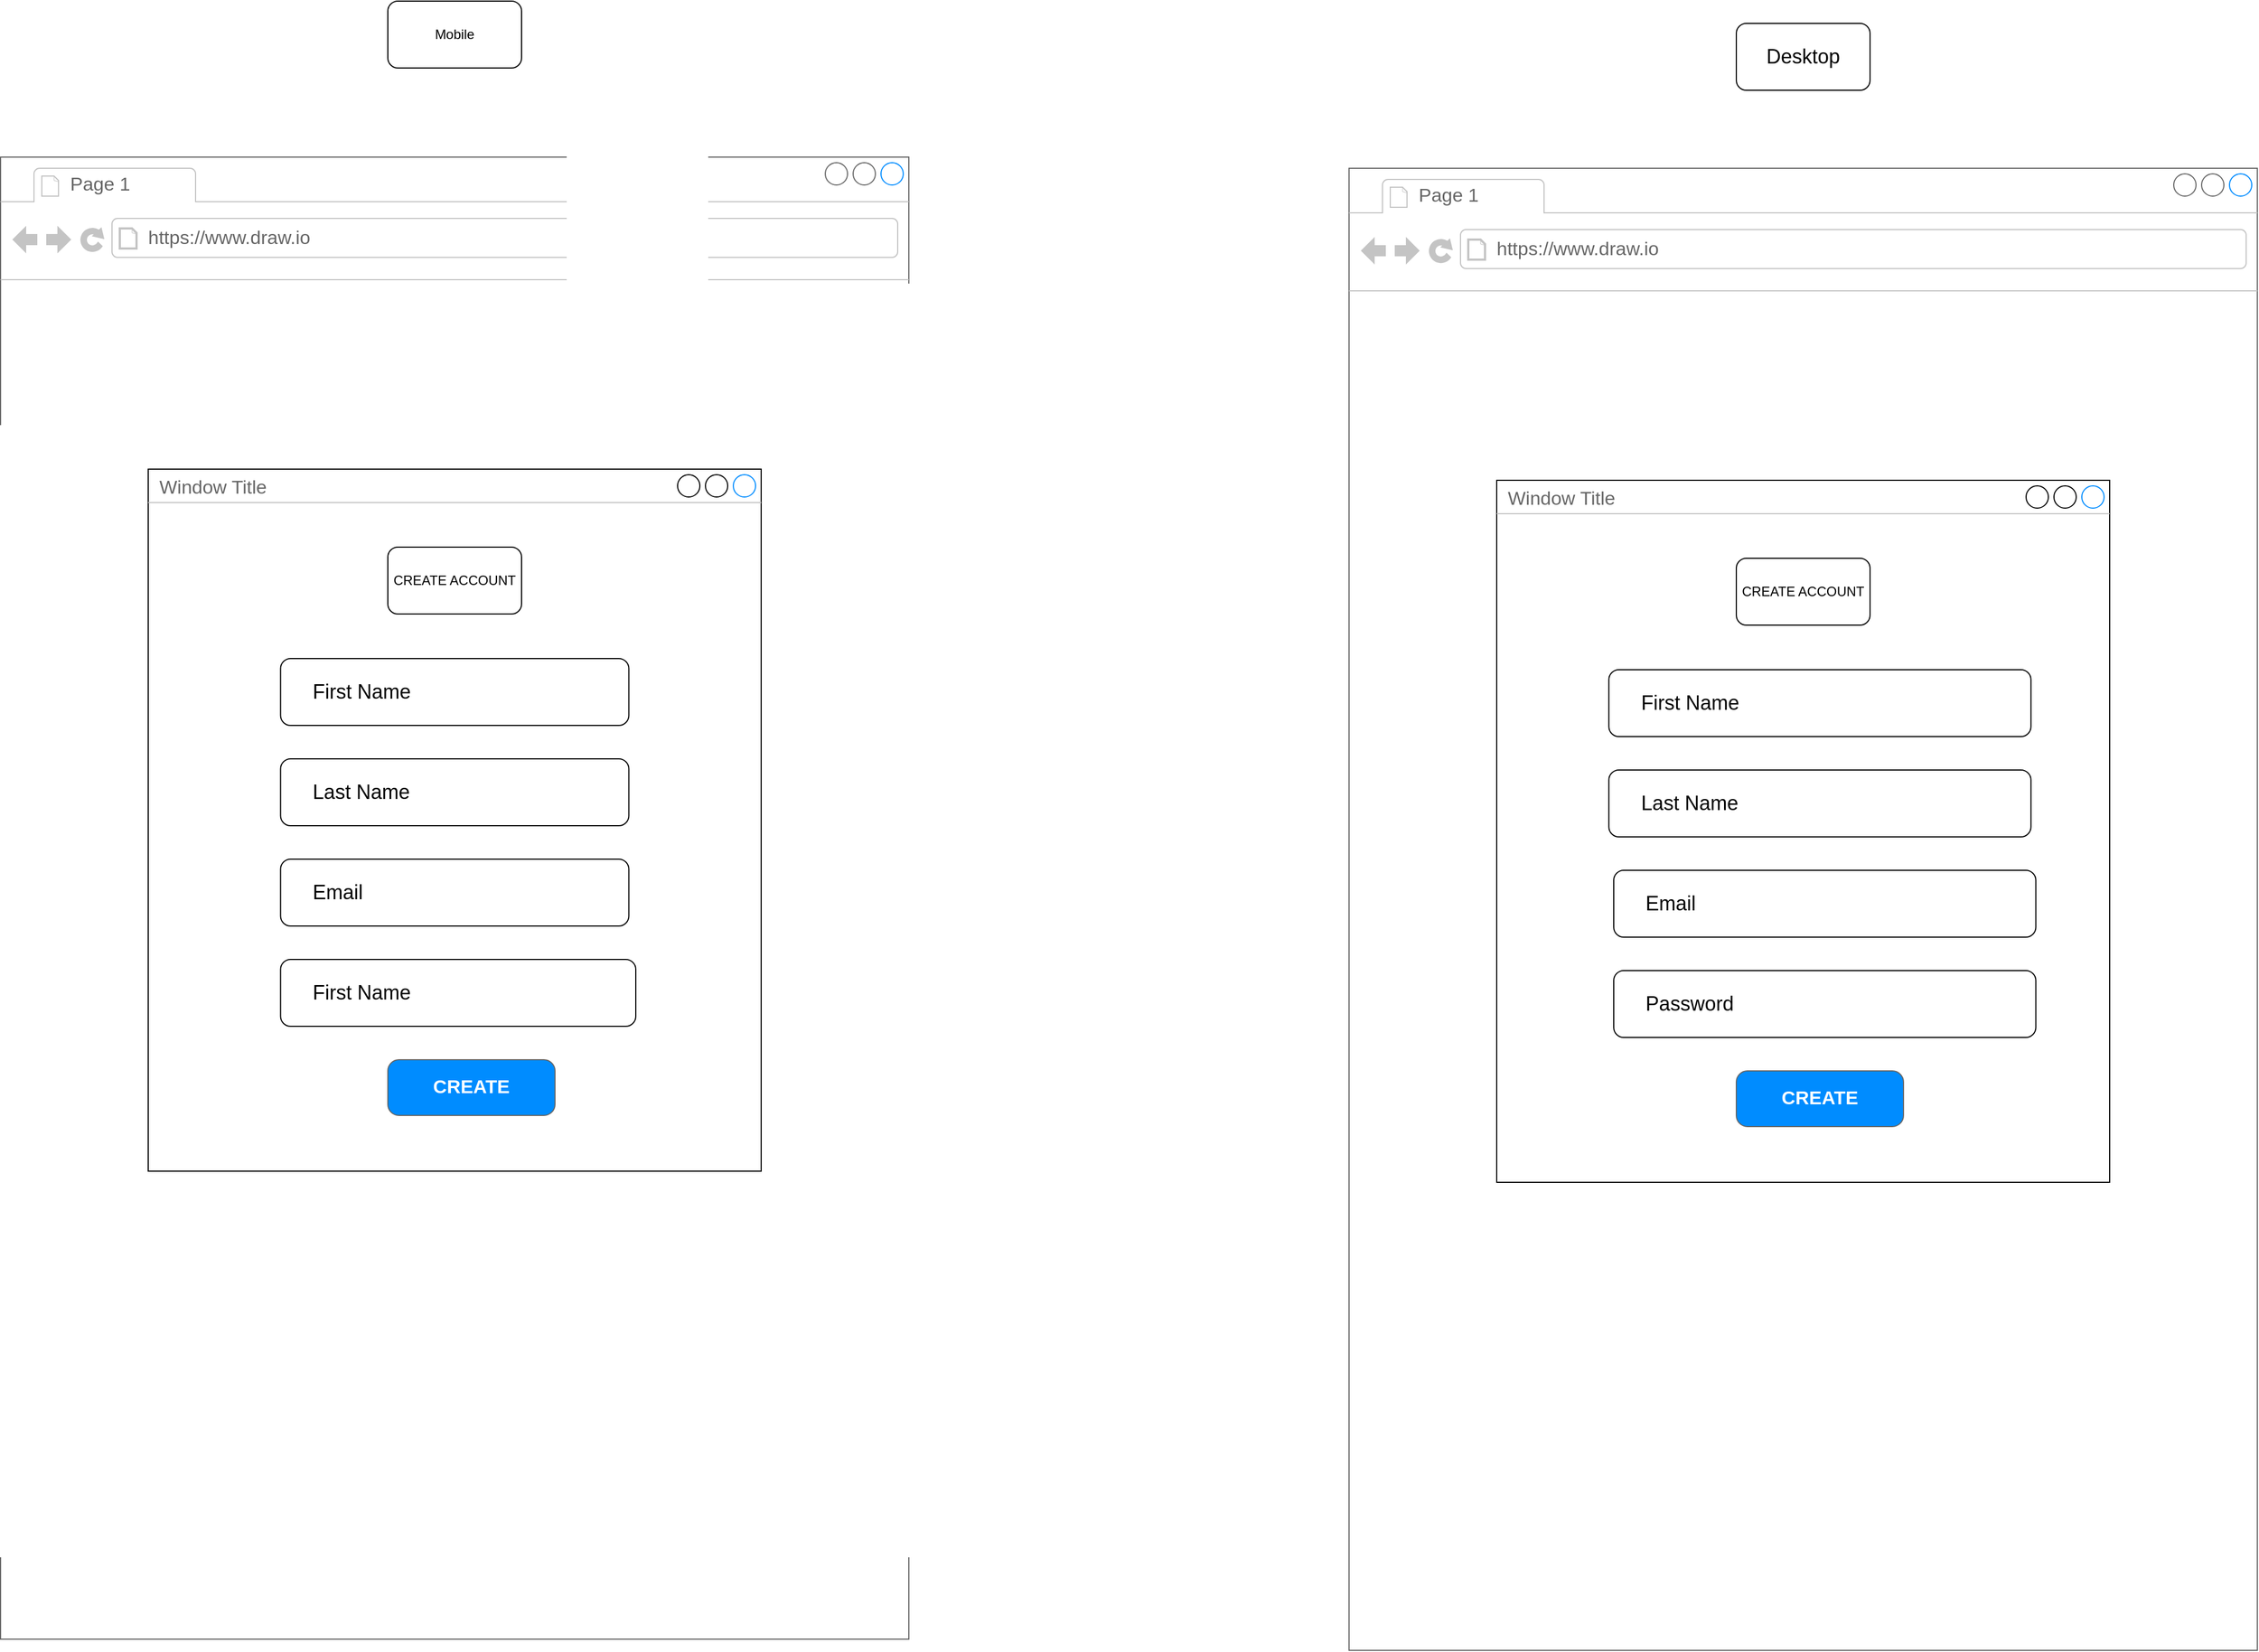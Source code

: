 <mxfile>
    <diagram id="7eVYDkc4TRiAEy6xeBUW" name="Page-1">
        <mxGraphModel dx="1626" dy="779" grid="1" gridSize="10" guides="1" tooltips="1" connect="1" arrows="1" fold="1" page="1" pageScale="1" pageWidth="850" pageHeight="1100" math="0" shadow="0">
            <root>
                <mxCell id="0"/>
                <mxCell id="1" parent="0"/>
                <mxCell id="2" value="Mobile" style="rounded=1;whiteSpace=wrap;html=1;" vertex="1" parent="1">
                    <mxGeometry x="380" y="170" width="120" height="60" as="geometry"/>
                </mxCell>
                <mxCell id="3" value="" style="strokeWidth=1;shadow=0;dashed=0;align=center;html=1;shape=mxgraph.mockup.containers.browserWindow;rSize=0;strokeColor=#666666;strokeColor2=#008cff;strokeColor3=#c4c4c4;mainText=,;recursiveResize=0;" vertex="1" parent="1">
                    <mxGeometry x="32.5" y="310" width="815" height="1330" as="geometry"/>
                </mxCell>
                <mxCell id="4" value="Page 1" style="strokeWidth=1;shadow=0;dashed=0;align=center;html=1;shape=mxgraph.mockup.containers.anchor;fontSize=17;fontColor=#666666;align=left;" vertex="1" parent="3">
                    <mxGeometry x="60" y="12" width="110" height="26" as="geometry"/>
                </mxCell>
                <mxCell id="5" value="https://www.draw.io" style="strokeWidth=1;shadow=0;dashed=0;align=center;html=1;shape=mxgraph.mockup.containers.anchor;rSize=0;fontSize=17;fontColor=#666666;align=left;" vertex="1" parent="3">
                    <mxGeometry x="130" y="60" width="250" height="26" as="geometry"/>
                </mxCell>
                <mxCell id="6" value="Window Title" style="strokeWidth=1;shadow=0;dashed=0;align=center;html=1;shape=mxgraph.mockup.containers.window;align=left;verticalAlign=top;spacingLeft=8;strokeColor2=#008cff;strokeColor3=#c4c4c4;fontColor=#666666;mainText=;fontSize=17;labelBackgroundColor=none;" vertex="1" parent="3">
                    <mxGeometry x="132.5" y="280" width="550" height="630" as="geometry"/>
                </mxCell>
                <mxCell id="7" value="CREATE ACCOUNT" style="rounded=1;whiteSpace=wrap;html=1;" vertex="1" parent="3">
                    <mxGeometry x="347.5" y="350" width="120" height="60" as="geometry"/>
                </mxCell>
                <mxCell id="8" value="&lt;span style=&quot;white-space: pre;&quot;&gt;&#9;&lt;/span&gt;&lt;font style=&quot;font-size: 18px;&quot;&gt;First Name&lt;/font&gt;" style="rounded=1;whiteSpace=wrap;html=1;align=left;" vertex="1" parent="3">
                    <mxGeometry x="251.25" y="450" width="312.5" height="60" as="geometry"/>
                </mxCell>
                <mxCell id="9" value="&lt;span style=&quot;white-space: pre;&quot;&gt;&#9;&lt;/span&gt;&lt;span style=&quot;font-size: 18px;&quot;&gt;Last Name&lt;/span&gt;" style="rounded=1;whiteSpace=wrap;html=1;align=left;" vertex="1" parent="3">
                    <mxGeometry x="251.25" y="540" width="312.5" height="60" as="geometry"/>
                </mxCell>
                <mxCell id="10" value="&lt;span style=&quot;white-space: pre;&quot;&gt;&#9;&lt;/span&gt;&lt;span style=&quot;font-size: 18px;&quot;&gt;Email&lt;/span&gt;" style="rounded=1;whiteSpace=wrap;html=1;align=left;" vertex="1" parent="3">
                    <mxGeometry x="251.25" y="630" width="312.5" height="60" as="geometry"/>
                </mxCell>
                <mxCell id="11" value="&lt;span style=&quot;white-space: pre;&quot;&gt;&#9;&lt;/span&gt;&lt;font style=&quot;font-size: 18px;&quot;&gt;First Name&lt;/font&gt;" style="rounded=1;whiteSpace=wrap;html=1;align=left;" vertex="1" parent="3">
                    <mxGeometry x="251.25" y="720" width="318.75" height="60" as="geometry"/>
                </mxCell>
                <mxCell id="12" value="CREATE" style="strokeWidth=1;shadow=0;dashed=0;align=center;html=1;shape=mxgraph.mockup.buttons.button;strokeColor=#666666;fontColor=#ffffff;mainText=;buttonStyle=round;fontSize=17;fontStyle=1;fillColor=#008cff;whiteSpace=wrap;" vertex="1" parent="3">
                    <mxGeometry x="347.5" y="810" width="150" height="50" as="geometry"/>
                </mxCell>
                <mxCell id="13" value="Desktop" style="rounded=1;whiteSpace=wrap;html=1;fontSize=18;" vertex="1" parent="1">
                    <mxGeometry x="1590" y="190" width="120" height="60" as="geometry"/>
                </mxCell>
                <mxCell id="14" value="" style="strokeWidth=1;shadow=0;dashed=0;align=center;html=1;shape=mxgraph.mockup.containers.browserWindow;rSize=0;strokeColor=#666666;strokeColor2=#008cff;strokeColor3=#c4c4c4;mainText=,;recursiveResize=0;" vertex="1" parent="1">
                    <mxGeometry x="1242.5" y="320" width="815" height="1330" as="geometry"/>
                </mxCell>
                <mxCell id="15" value="Page 1" style="strokeWidth=1;shadow=0;dashed=0;align=center;html=1;shape=mxgraph.mockup.containers.anchor;fontSize=17;fontColor=#666666;align=left;" vertex="1" parent="14">
                    <mxGeometry x="60" y="12" width="110" height="26" as="geometry"/>
                </mxCell>
                <mxCell id="16" value="https://www.draw.io" style="strokeWidth=1;shadow=0;dashed=0;align=center;html=1;shape=mxgraph.mockup.containers.anchor;rSize=0;fontSize=17;fontColor=#666666;align=left;" vertex="1" parent="14">
                    <mxGeometry x="130" y="60" width="250" height="26" as="geometry"/>
                </mxCell>
                <mxCell id="17" value="Window Title" style="strokeWidth=1;shadow=0;dashed=0;align=center;html=1;shape=mxgraph.mockup.containers.window;align=left;verticalAlign=top;spacingLeft=8;strokeColor2=#008cff;strokeColor3=#c4c4c4;fontColor=#666666;mainText=;fontSize=17;labelBackgroundColor=none;" vertex="1" parent="14">
                    <mxGeometry x="132.5" y="280" width="550" height="630" as="geometry"/>
                </mxCell>
                <mxCell id="18" value="CREATE ACCOUNT" style="rounded=1;whiteSpace=wrap;html=1;" vertex="1" parent="14">
                    <mxGeometry x="347.5" y="350" width="120" height="60" as="geometry"/>
                </mxCell>
                <mxCell id="19" value="&lt;span style=&quot;white-space: pre;&quot;&gt;&#9;&lt;/span&gt;&lt;font style=&quot;font-size: 18px;&quot;&gt;First Name&lt;/font&gt;" style="rounded=1;whiteSpace=wrap;html=1;align=left;" vertex="1" parent="14">
                    <mxGeometry x="233.13" y="450" width="378.75" height="60" as="geometry"/>
                </mxCell>
                <mxCell id="20" value="&lt;span style=&quot;white-space: pre;&quot;&gt;&#9;&lt;/span&gt;&lt;span style=&quot;font-size: 18px;&quot;&gt;Last Name&lt;/span&gt;" style="rounded=1;whiteSpace=wrap;html=1;align=left;" vertex="1" parent="14">
                    <mxGeometry x="233.13" y="540" width="378.75" height="60" as="geometry"/>
                </mxCell>
                <mxCell id="21" value="&lt;span style=&quot;white-space: pre;&quot;&gt;&#9;&lt;/span&gt;&lt;span style=&quot;font-size: 18px;&quot;&gt;Email&lt;/span&gt;" style="rounded=1;whiteSpace=wrap;html=1;align=left;" vertex="1" parent="14">
                    <mxGeometry x="237.5" y="630" width="378.75" height="60" as="geometry"/>
                </mxCell>
                <mxCell id="22" value="&lt;span style=&quot;white-space: pre;&quot;&gt;&#9;&lt;/span&gt;&lt;span style=&quot;font-size: 18px;&quot;&gt;Password&lt;/span&gt;" style="rounded=1;whiteSpace=wrap;html=1;align=left;" vertex="1" parent="14">
                    <mxGeometry x="237.5" y="720" width="378.75" height="60" as="geometry"/>
                </mxCell>
                <mxCell id="23" value="CREATE" style="strokeWidth=1;shadow=0;dashed=0;align=center;html=1;shape=mxgraph.mockup.buttons.button;strokeColor=#666666;fontColor=#ffffff;mainText=;buttonStyle=round;fontSize=17;fontStyle=1;fillColor=#008cff;whiteSpace=wrap;" vertex="1" parent="14">
                    <mxGeometry x="347.5" y="810" width="150" height="50" as="geometry"/>
                </mxCell>
            </root>
        </mxGraphModel>
    </diagram>
</mxfile>